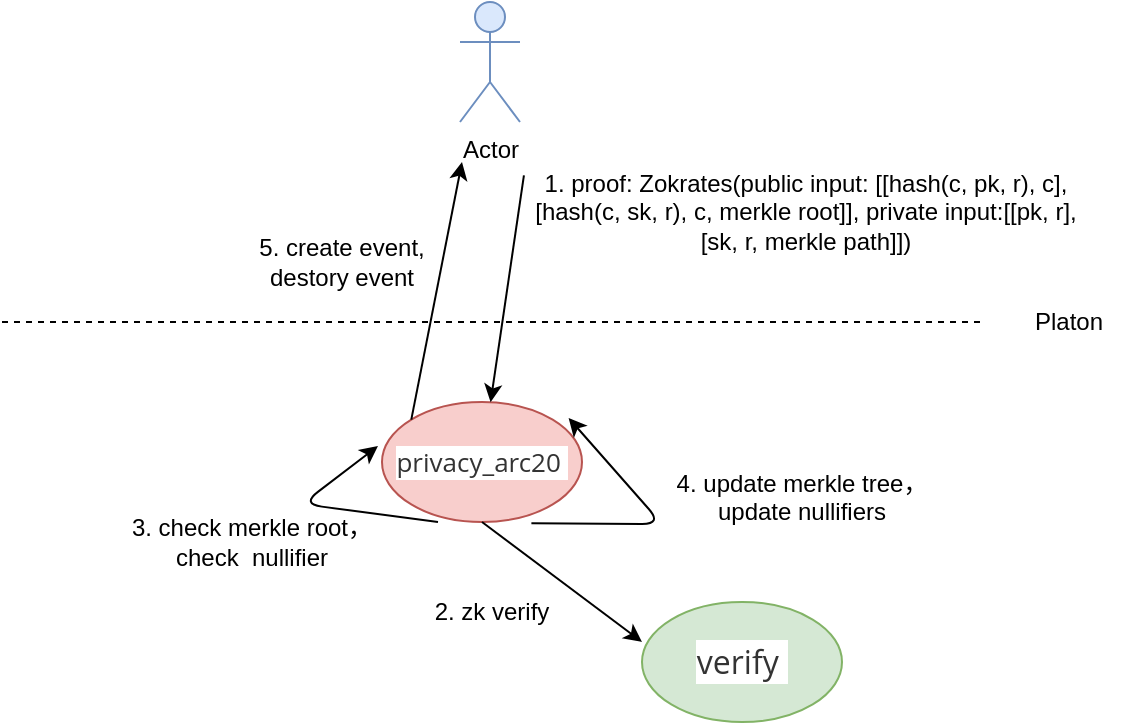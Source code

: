 <mxfile version="12.2.4" pages="1"><diagram id="esAg6hbgwC0--9SNPnfh" name="Page-1"><mxGraphModel dx="590" dy="405" grid="1" gridSize="10" guides="1" tooltips="1" connect="1" arrows="1" fold="1" page="1" pageScale="1" pageWidth="827" pageHeight="1169" math="0" shadow="0"><root><mxCell id="0"/><mxCell id="1" parent="0"/><mxCell id="8" value="" style="endArrow=none;dashed=1;html=1;" parent="1" edge="1"><mxGeometry width="50" height="50" relative="1" as="geometry"><mxPoint x="10" y="210" as="sourcePoint"/><mxPoint x="500" y="210" as="targetPoint"/></mxGeometry></mxCell><mxCell id="9" value="Platon" style="text;html=1;strokeColor=none;fillColor=none;align=center;verticalAlign=middle;whiteSpace=wrap;rounded=0;" parent="1" vertex="1"><mxGeometry x="510" y="200" width="67" height="20" as="geometry"/></mxCell><mxCell id="10" value="&lt;span style=&quot;color: rgb(51 , 51 , 51) ; font-family: &amp;#34;open sans&amp;#34; , &amp;#34;clear sans&amp;#34; , &amp;#34;helvetica neue&amp;#34; , &amp;#34;helvetica&amp;#34; , &amp;#34;arial&amp;#34; , sans-serif ; white-space: pre-wrap ; background-color: rgb(255 , 255 , 255)&quot;&gt;&lt;font style=&quot;font-size: 13px&quot;&gt;privacy_arc20 &lt;/font&gt;&lt;/span&gt;" style="ellipse;whiteSpace=wrap;html=1;fillColor=#f8cecc;strokeColor=#b85450;" parent="1" vertex="1"><mxGeometry x="200" y="250" width="100" height="60" as="geometry"/></mxCell><mxCell id="11" value="&lt;span style=&quot;color: rgb(51 , 51 , 51) ; font-family: &amp;#34;open sans&amp;#34; , &amp;#34;clear sans&amp;#34; , &amp;#34;helvetica neue&amp;#34; , &amp;#34;helvetica&amp;#34; , &amp;#34;arial&amp;#34; , sans-serif ; font-size: 16px ; white-space: pre-wrap ; background-color: rgb(255 , 255 , 255)&quot;&gt;verify &lt;/span&gt;" style="ellipse;whiteSpace=wrap;html=1;fillColor=#d5e8d4;strokeColor=#82b366;" parent="1" vertex="1"><mxGeometry x="330" y="350" width="100" height="60" as="geometry"/></mxCell><mxCell id="13" value="Actor" style="shape=umlActor;verticalLabelPosition=bottom;labelBackgroundColor=#ffffff;verticalAlign=top;html=1;outlineConnect=0;fillColor=#dae8fc;strokeColor=#6c8ebf;" parent="1" vertex="1"><mxGeometry x="239" y="50" width="30" height="60" as="geometry"/></mxCell><mxCell id="14" value="" style="endArrow=classic;html=1;exitX=-0.011;exitY=-0.111;exitDx=0;exitDy=0;exitPerimeter=0;" parent="1" source="15" target="10" edge="1"><mxGeometry width="50" height="50" relative="1" as="geometry"><mxPoint x="310" y="130" as="sourcePoint"/><mxPoint x="310" y="120" as="targetPoint"/></mxGeometry></mxCell><mxCell id="15" value="1.&amp;nbsp;proof: Zokrates(public input: [[hash(c, pk, r), c], [hash(c, sk, r), c, merkle root]], private input:[[pk, r], [sk, r, merkle path]])" style="text;html=1;strokeColor=none;fillColor=none;align=center;verticalAlign=middle;whiteSpace=wrap;rounded=0;" parent="1" vertex="1"><mxGeometry x="274" y="140" width="276" height="30" as="geometry"/></mxCell><mxCell id="18" value="" style="endArrow=classic;html=1;entryX=0;entryY=0.333;entryDx=0;entryDy=0;entryPerimeter=0;" parent="1" target="11" edge="1"><mxGeometry width="50" height="50" relative="1" as="geometry"><mxPoint x="250" y="310" as="sourcePoint"/><mxPoint x="280" y="350" as="targetPoint"/></mxGeometry></mxCell><mxCell id="19" value="2. zk verify" style="text;html=1;strokeColor=none;fillColor=none;align=center;verticalAlign=middle;whiteSpace=wrap;rounded=0;" parent="1" vertex="1"><mxGeometry x="190" y="340" width="130" height="30" as="geometry"/></mxCell><mxCell id="22" value="" style="endArrow=classic;html=1;entryX=-0.02;entryY=0.367;entryDx=0;entryDy=0;entryPerimeter=0;" parent="1" target="10" edge="1"><mxGeometry width="50" height="50" relative="1" as="geometry"><mxPoint x="228" y="310" as="sourcePoint"/><mxPoint x="160" y="270" as="targetPoint"/><Array as="points"><mxPoint x="160" y="301"/></Array></mxGeometry></mxCell><mxCell id="23" value="3. check&amp;nbsp;merkle root，check&amp;nbsp;&amp;nbsp;nullifier" style="text;html=1;strokeColor=none;fillColor=none;align=center;verticalAlign=middle;whiteSpace=wrap;rounded=0;" parent="1" vertex="1"><mxGeometry x="70" y="305" width="130" height="30" as="geometry"/></mxCell><mxCell id="24" value="" style="endArrow=classic;html=1;exitX=0;exitY=0;exitDx=0;exitDy=0;" parent="1" source="10" edge="1"><mxGeometry width="50" height="50" relative="1" as="geometry"><mxPoint x="150" y="220" as="sourcePoint"/><mxPoint x="240" y="130" as="targetPoint"/></mxGeometry></mxCell><mxCell id="25" value="5. create event, destory event" style="text;html=1;strokeColor=none;fillColor=none;align=center;verticalAlign=middle;whiteSpace=wrap;rounded=0;" parent="1" vertex="1"><mxGeometry x="130" y="170" width="100" height="20" as="geometry"/></mxCell><mxCell id="26" value="" style="endArrow=classic;html=1;exitX=0.747;exitY=1.011;exitDx=0;exitDy=0;exitPerimeter=0;entryX=0.933;entryY=0.133;entryDx=0;entryDy=0;entryPerimeter=0;" parent="1" source="10" target="10" edge="1"><mxGeometry width="50" height="50" relative="1" as="geometry"><mxPoint x="320" y="340" as="sourcePoint"/><mxPoint x="400" y="280" as="targetPoint"/><Array as="points"><mxPoint x="340" y="311"/></Array></mxGeometry></mxCell><mxCell id="27" value="4. update merkle tree，update&amp;nbsp;nullifiers&lt;br&gt;&amp;nbsp;" style="text;html=1;strokeColor=none;fillColor=none;align=center;verticalAlign=middle;whiteSpace=wrap;rounded=0;" parent="1" vertex="1"><mxGeometry x="330" y="290" width="160" height="30" as="geometry"/></mxCell></root></mxGraphModel></diagram></mxfile>